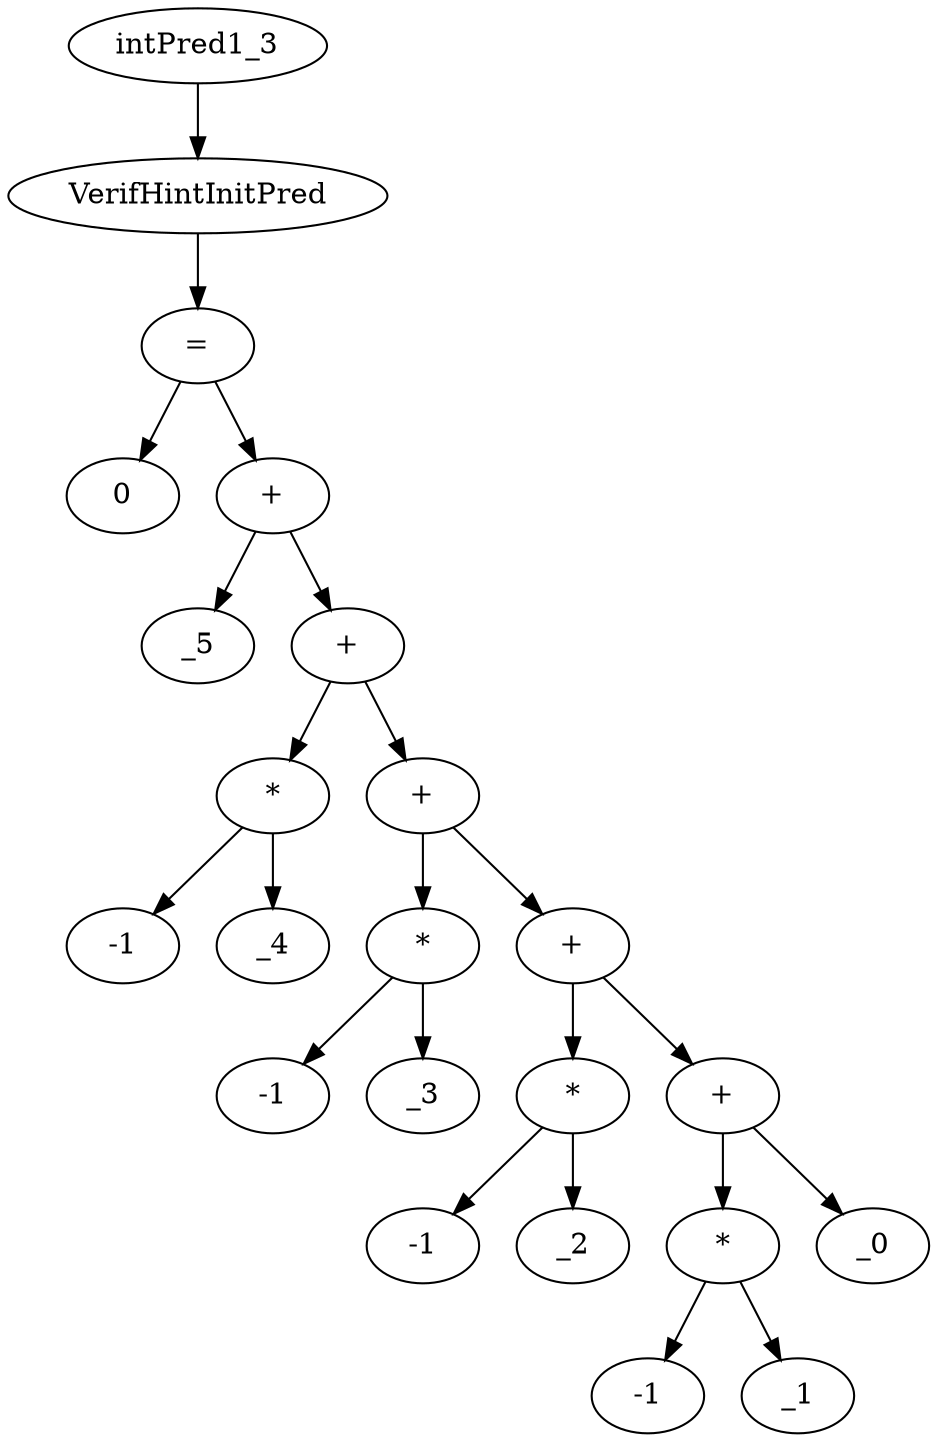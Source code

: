 digraph dag {
0 [label="intPred1_3"];
1 [label="VerifHintInitPred"];
2 [label="="];
3 [label="0"];
4 [label="+"];
5 [label="_5"];
6 [label="+"];
7 [label="*"];
8 [label="-1"];
9 [label="_4"];
10 [label="+"];
11 [label="*"];
12 [label="-1"];
13 [label="_3"];
14 [label="+"];
15 [label="*"];
16 [label="-1"];
17 [label="_2"];
18 [label="+"];
19 [label="*"];
20 [label="-1"];
21 [label="_1"];
22 [label="_0"];
"0" -> "1"[label=""]
"1" -> "2"[label=""]
"2" -> "4"[label=""]
"2" -> "3"[label=""]
"4" -> "6"[label=""]
"4" -> "5"[label=""]
"6" -> "7"[label=""]
"6" -> "10"[label=""]
"7" -> "9"[label=""]
"7" -> "8"[label=""]
"10" -> "11"[label=""]
"10" -> "14"[label=""]
"11" -> "13"[label=""]
"11" -> "12"[label=""]
"14" -> "15"[label=""]
"14" -> "18"[label=""]
"15" -> "17"[label=""]
"15" -> "16"[label=""]
"18" -> "19"[label=""]
"18" -> "22"[label=""]
"19" -> "21"[label=""]
"19" -> "20"[label=""]
}

